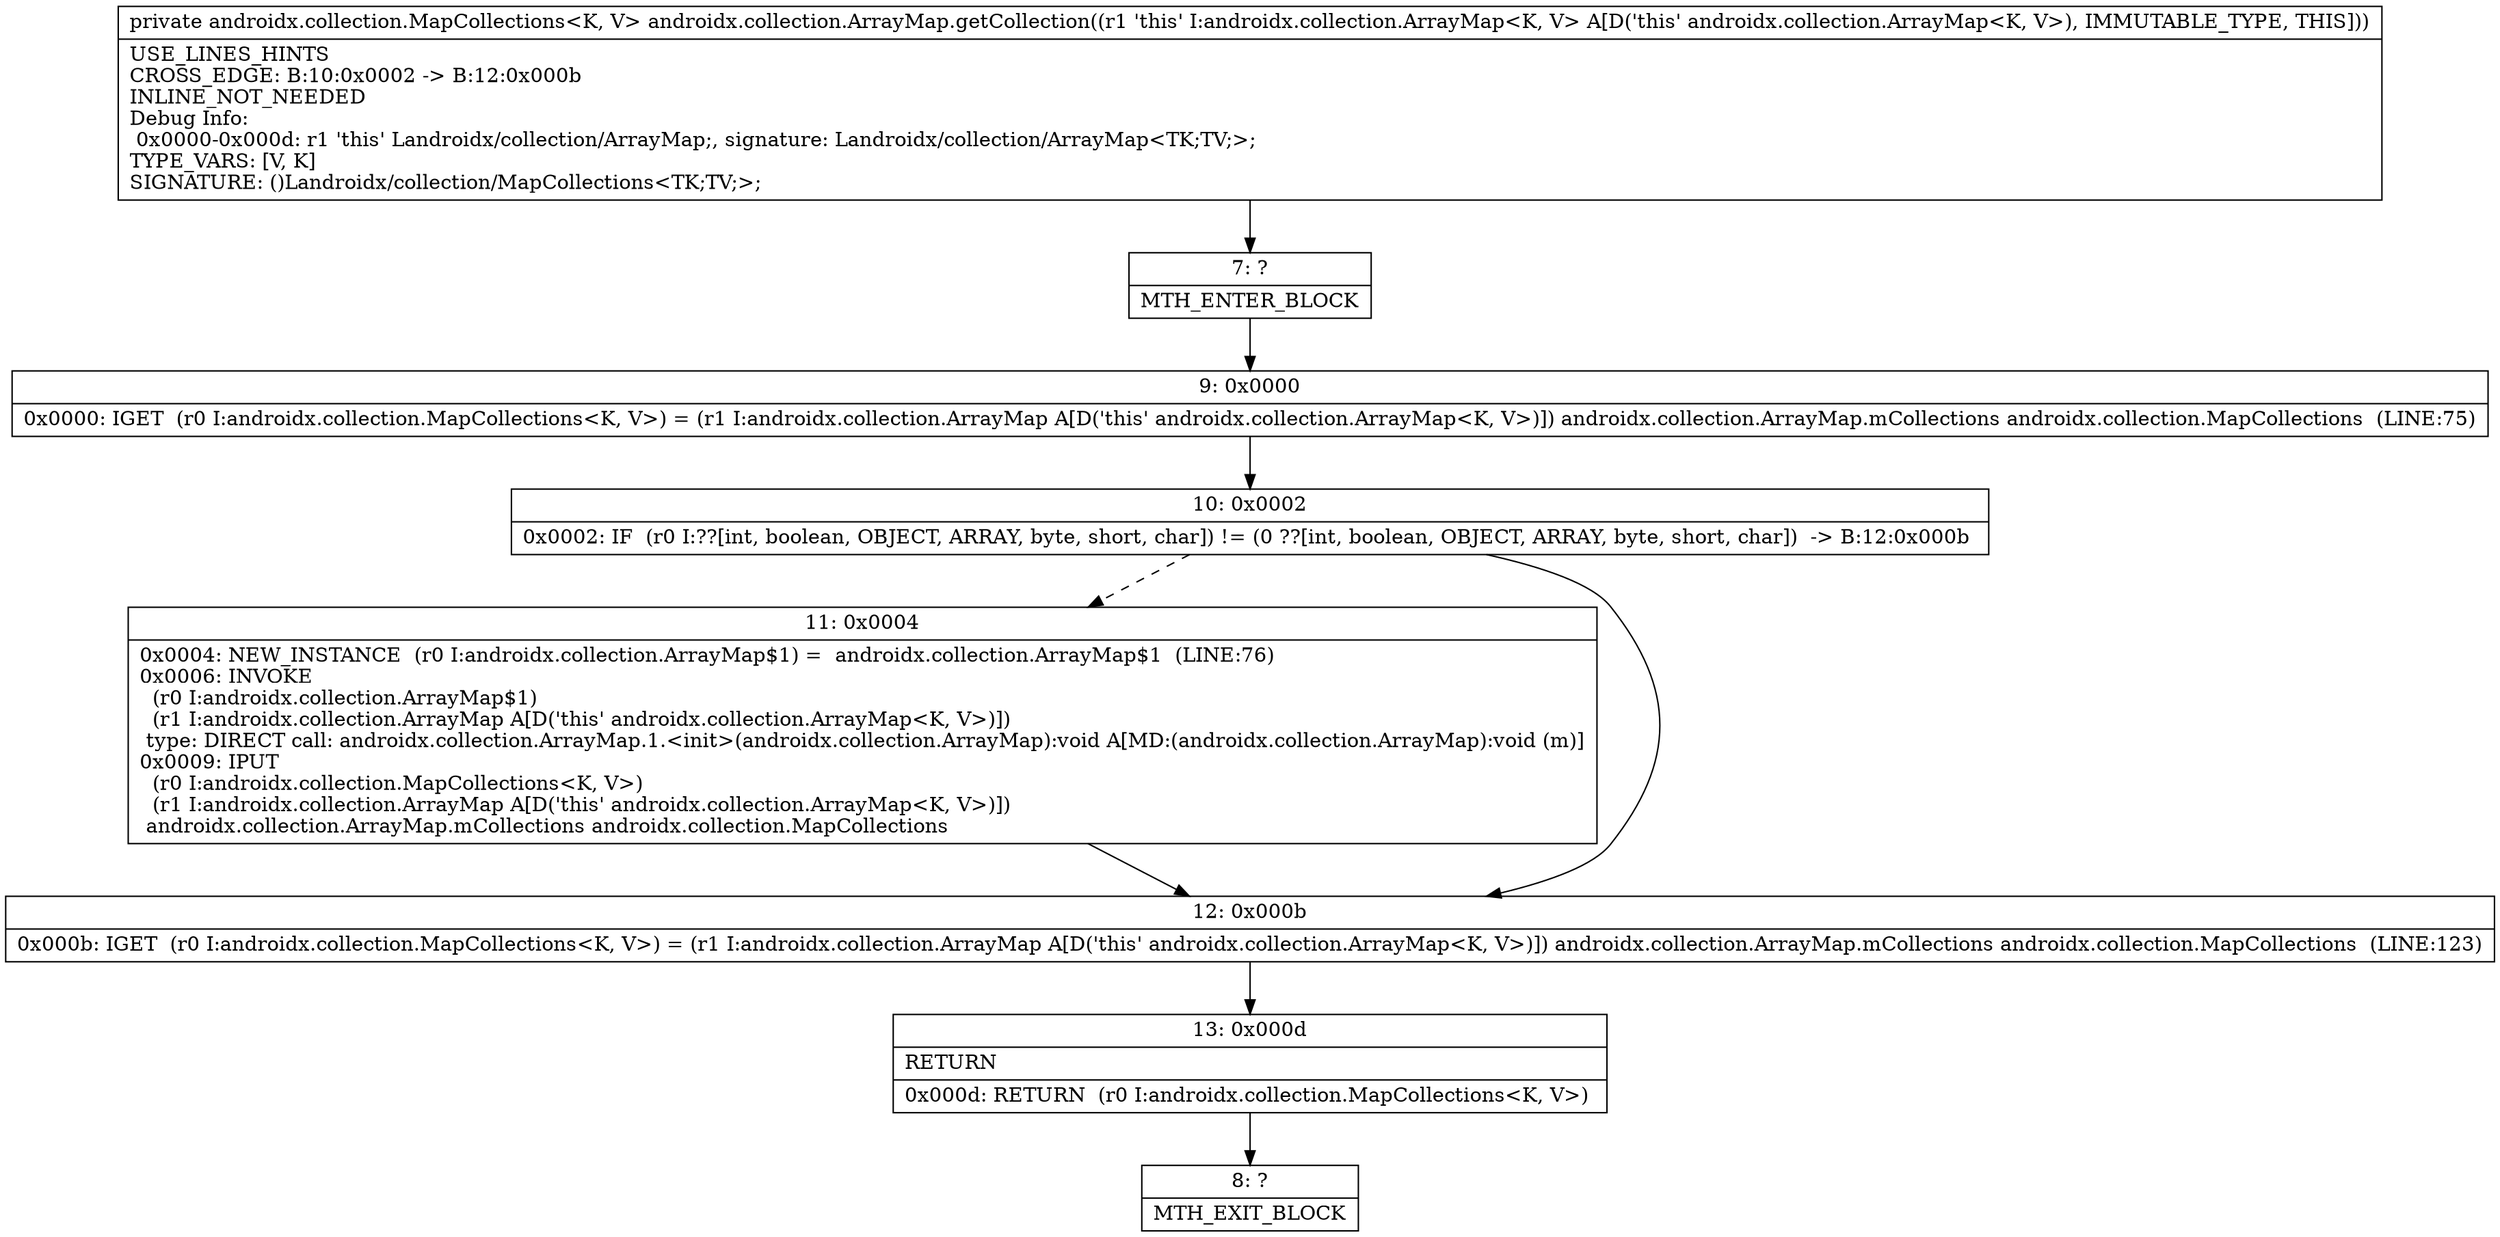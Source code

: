 digraph "CFG forandroidx.collection.ArrayMap.getCollection()Landroidx\/collection\/MapCollections;" {
Node_7 [shape=record,label="{7\:\ ?|MTH_ENTER_BLOCK\l}"];
Node_9 [shape=record,label="{9\:\ 0x0000|0x0000: IGET  (r0 I:androidx.collection.MapCollections\<K, V\>) = (r1 I:androidx.collection.ArrayMap A[D('this' androidx.collection.ArrayMap\<K, V\>)]) androidx.collection.ArrayMap.mCollections androidx.collection.MapCollections  (LINE:75)\l}"];
Node_10 [shape=record,label="{10\:\ 0x0002|0x0002: IF  (r0 I:??[int, boolean, OBJECT, ARRAY, byte, short, char]) != (0 ??[int, boolean, OBJECT, ARRAY, byte, short, char])  \-\> B:12:0x000b \l}"];
Node_11 [shape=record,label="{11\:\ 0x0004|0x0004: NEW_INSTANCE  (r0 I:androidx.collection.ArrayMap$1) =  androidx.collection.ArrayMap$1  (LINE:76)\l0x0006: INVOKE  \l  (r0 I:androidx.collection.ArrayMap$1)\l  (r1 I:androidx.collection.ArrayMap A[D('this' androidx.collection.ArrayMap\<K, V\>)])\l type: DIRECT call: androidx.collection.ArrayMap.1.\<init\>(androidx.collection.ArrayMap):void A[MD:(androidx.collection.ArrayMap):void (m)]\l0x0009: IPUT  \l  (r0 I:androidx.collection.MapCollections\<K, V\>)\l  (r1 I:androidx.collection.ArrayMap A[D('this' androidx.collection.ArrayMap\<K, V\>)])\l androidx.collection.ArrayMap.mCollections androidx.collection.MapCollections \l}"];
Node_12 [shape=record,label="{12\:\ 0x000b|0x000b: IGET  (r0 I:androidx.collection.MapCollections\<K, V\>) = (r1 I:androidx.collection.ArrayMap A[D('this' androidx.collection.ArrayMap\<K, V\>)]) androidx.collection.ArrayMap.mCollections androidx.collection.MapCollections  (LINE:123)\l}"];
Node_13 [shape=record,label="{13\:\ 0x000d|RETURN\l|0x000d: RETURN  (r0 I:androidx.collection.MapCollections\<K, V\>) \l}"];
Node_8 [shape=record,label="{8\:\ ?|MTH_EXIT_BLOCK\l}"];
MethodNode[shape=record,label="{private androidx.collection.MapCollections\<K, V\> androidx.collection.ArrayMap.getCollection((r1 'this' I:androidx.collection.ArrayMap\<K, V\> A[D('this' androidx.collection.ArrayMap\<K, V\>), IMMUTABLE_TYPE, THIS]))  | USE_LINES_HINTS\lCROSS_EDGE: B:10:0x0002 \-\> B:12:0x000b\lINLINE_NOT_NEEDED\lDebug Info:\l  0x0000\-0x000d: r1 'this' Landroidx\/collection\/ArrayMap;, signature: Landroidx\/collection\/ArrayMap\<TK;TV;\>;\lTYPE_VARS: [V, K]\lSIGNATURE: ()Landroidx\/collection\/MapCollections\<TK;TV;\>;\l}"];
MethodNode -> Node_7;Node_7 -> Node_9;
Node_9 -> Node_10;
Node_10 -> Node_11[style=dashed];
Node_10 -> Node_12;
Node_11 -> Node_12;
Node_12 -> Node_13;
Node_13 -> Node_8;
}

